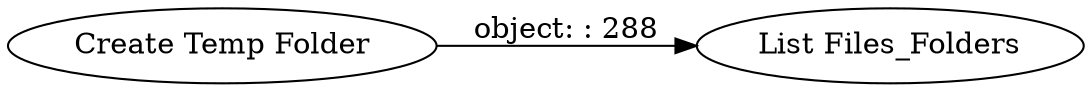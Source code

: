 digraph {
	"7993311251574258582_58" [label="Create Temp Folder"]
	"7993311251574258582_59" [label="List Files_Folders"]
	"7993311251574258582_58" -> "7993311251574258582_59" [label="object: : 288"]
	rankdir=LR
}
